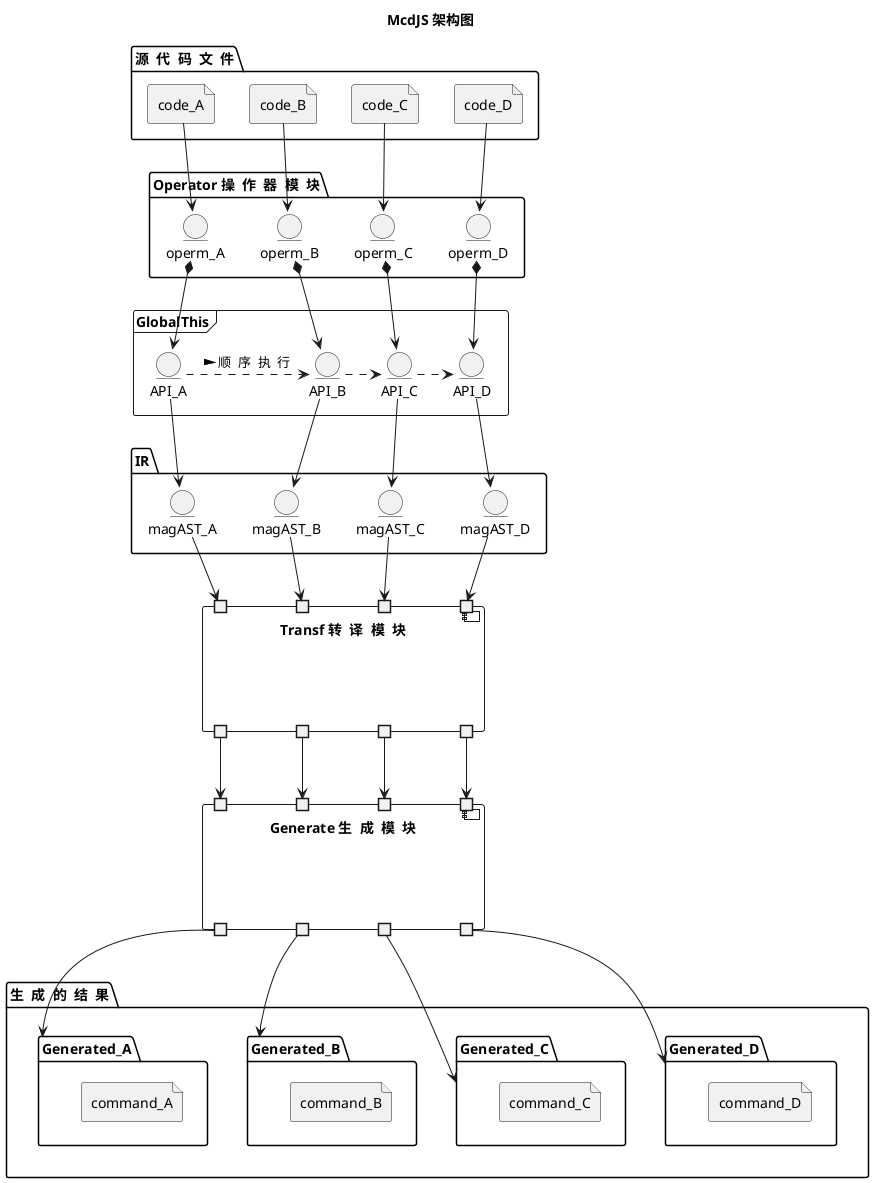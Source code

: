 @startuml
title "McdJS 架构图"
folder "源  代  码  文  件" {
	file code_A
	file code_B
	file code_C
	file code_D
}
package "Operator 操  作  器  模  块" {
	entity operm_A
	entity operm_B
	entity operm_C
	entity operm_D
}
code_A --> operm_A
code_B --> operm_B
code_C --> operm_C
code_D --> operm_D
frame GlobalThis {
	entity API_A
	entity API_B
	entity API_C
	entity API_D
	API_C .> API_D
	API_B .> API_C
	API_A .> API_B : 顺  序  执  行 >
}
operm_A *--> API_A
operm_B *--> API_B
operm_C *--> API_C
operm_D *--> API_D
package IR {
	entity magAST_A
	entity magAST_B
	entity magAST_C
	entity magAST_D
}
API_A --> magAST_A
API_B --> magAST_B
API_C --> magAST_C
API_D --> magAST_D
component "Transf 转  译  模  块" {
	portin " " as TrasfIn_A
	portin " " as TrasfIn_B
	portin " " as TrasfIn_C
	portin " " as TrasfIn_D
	portout " " as TrasfOut_A
	portout " " as TrasfOut_B
	portout " " as TrasfOut_C
	portout " " as TrasfOut_D
}
magAST_A --> TrasfIn_A
magAST_B --> TrasfIn_B
magAST_C --> TrasfIn_C
magAST_D --> TrasfIn_D
component "Generate 生  成  模  块" {
	portin " " as GenerateIn_A
	portin " " as GenerateIn_B
	portin " " as GenerateIn_C
	portin " " as GenerateIn_D
	portout " " as GenerateOut_A
	portout " " as GenerateOut_B
	portout " " as GenerateOut_C
	portout " " as GenerateOut_D
}
TrasfOut_A --> GenerateIn_A
TrasfOut_B --> GenerateIn_B
TrasfOut_C --> GenerateIn_C
TrasfOut_D --> GenerateIn_D
folder "生  成  的  结  果" {
	package Generated_A {
		file command_A
	}
	package Generated_B {
		file command_B
	}
	package Generated_C {
		file command_C
	}
	package Generated_D {
		file command_D
	}
}
GenerateOut_A --> Generated_A
GenerateOut_B --> Generated_B
GenerateOut_C --> Generated_C
GenerateOut_D --> Generated_D
@enduml